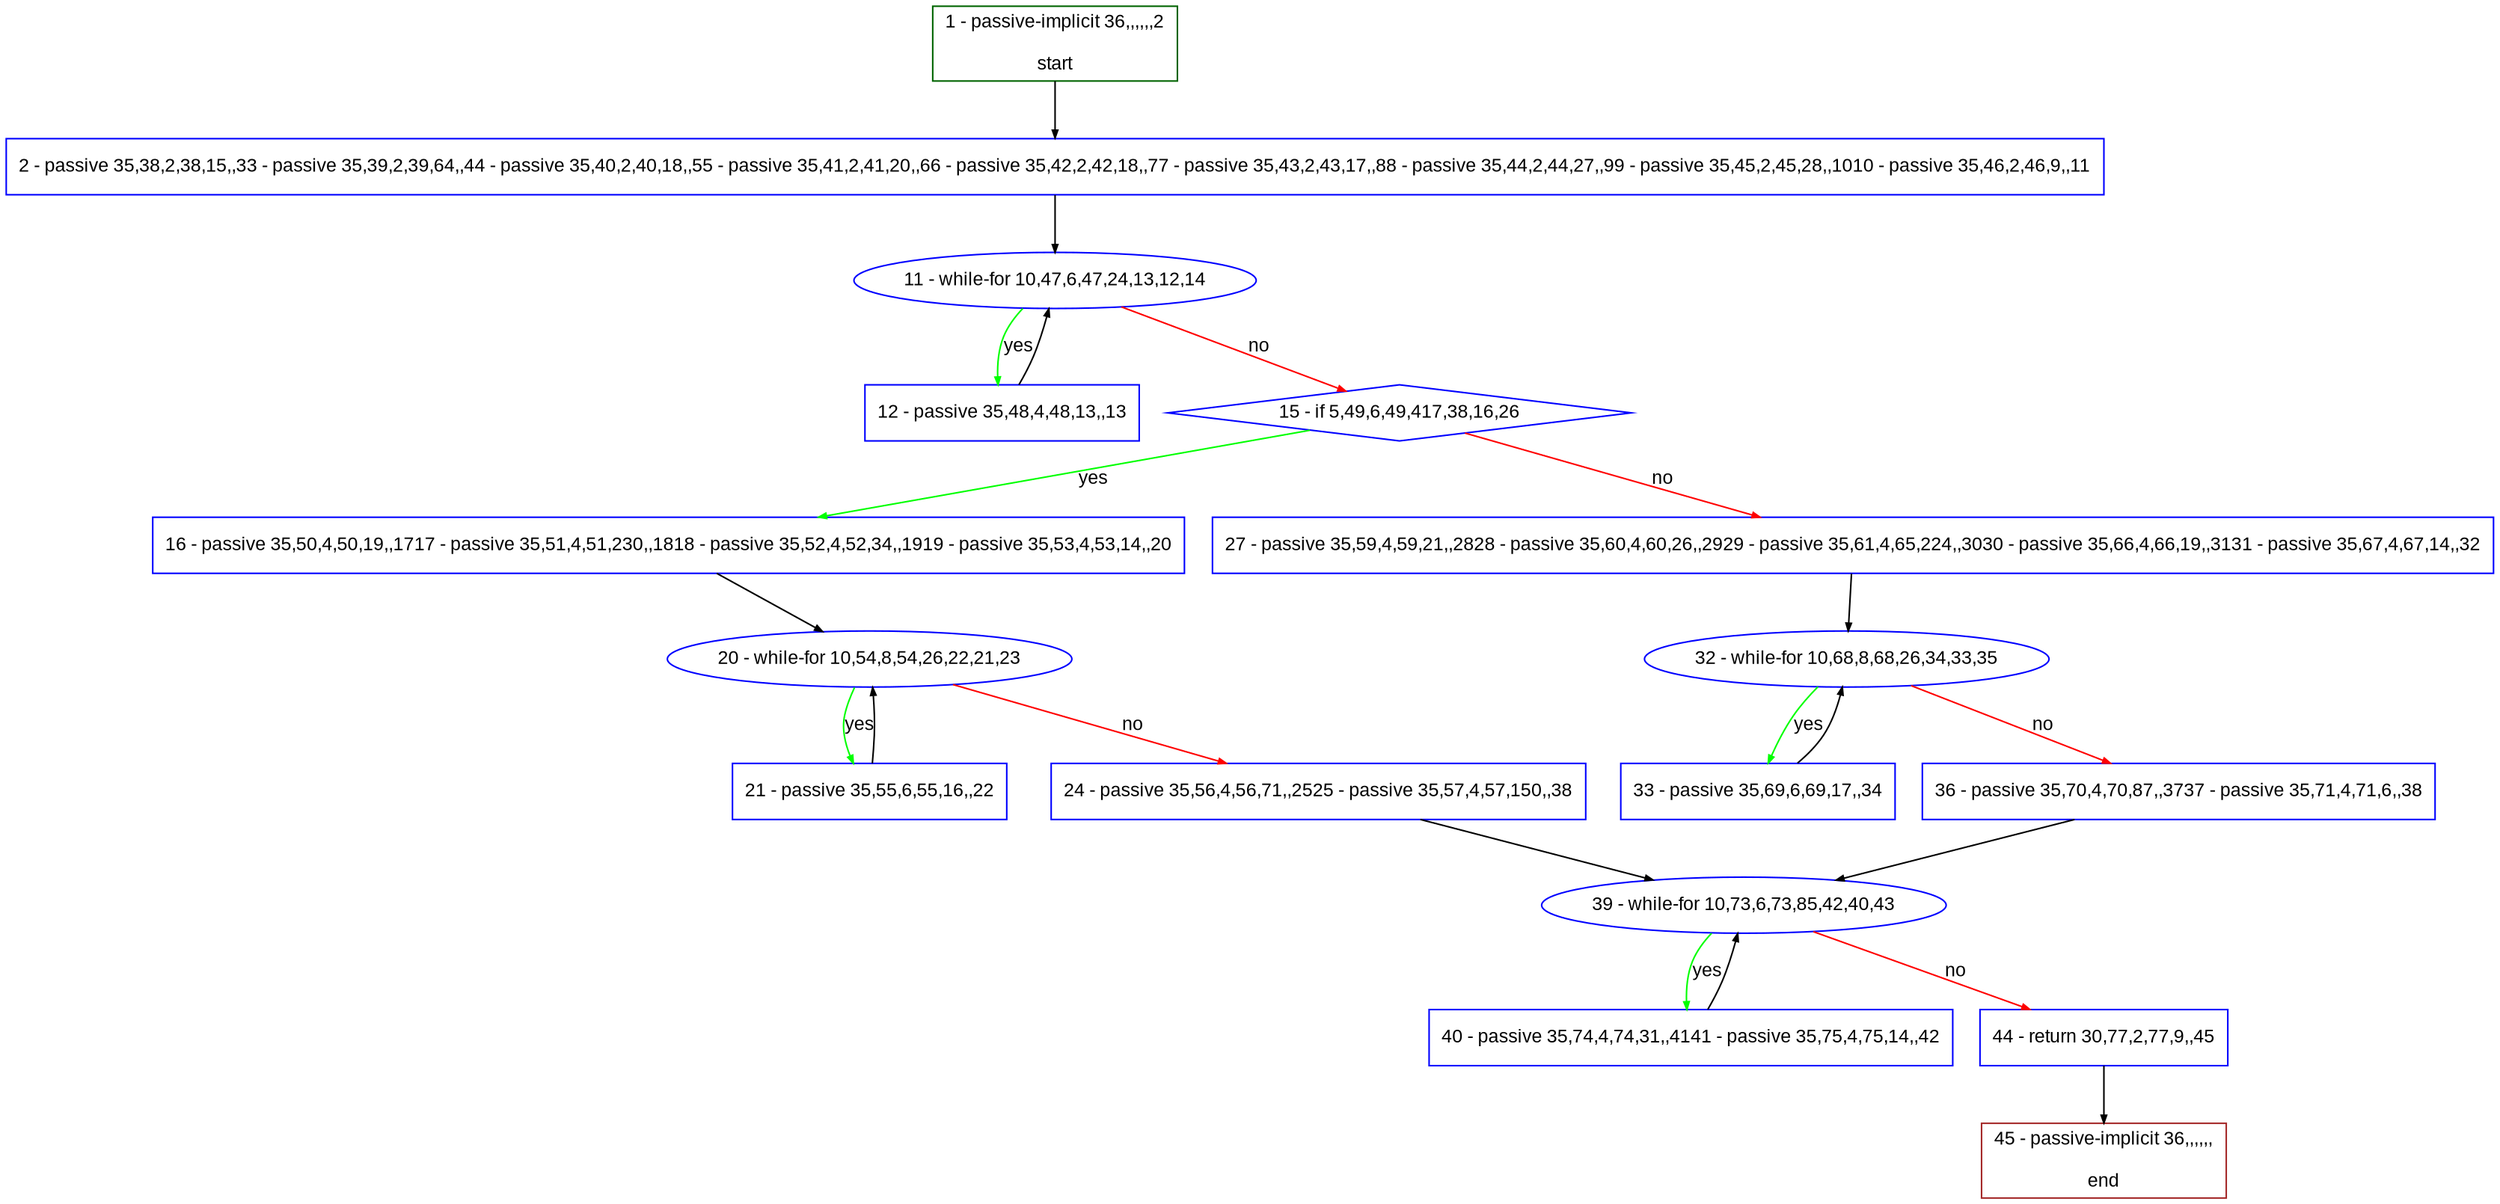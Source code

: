 digraph "" {
  graph [pack="true", label="", fontsize="12", packmode="clust", fontname="Arial", fillcolor="#FFFFCC", bgcolor="white", style="rounded,filled", compound="true"];
  node [node_initialized="no", label="", color="grey", fontsize="12", fillcolor="white", fontname="Arial", style="filled", shape="rectangle", compound="true", fixedsize="false"];
  edge [fontcolor="black", arrowhead="normal", arrowtail="none", arrowsize="0.5", ltail="", label="", color="black", fontsize="12", lhead="", fontname="Arial", dir="forward", compound="true"];
  __N1 [label="2 - passive 35,38,2,38,15,,33 - passive 35,39,2,39,64,,44 - passive 35,40,2,40,18,,55 - passive 35,41,2,41,20,,66 - passive 35,42,2,42,18,,77 - passive 35,43,2,43,17,,88 - passive 35,44,2,44,27,,99 - passive 35,45,2,45,28,,1010 - passive 35,46,2,46,9,,11", color="#0000ff", fillcolor="#ffffff", style="filled", shape="box"];
  __N2 [label="1 - passive-implicit 36,,,,,,2\n\nstart", color="#006400", fillcolor="#ffffff", style="filled", shape="box"];
  __N3 [label="11 - while-for 10,47,6,47,24,13,12,14", color="#0000ff", fillcolor="#ffffff", style="filled", shape="oval"];
  __N4 [label="12 - passive 35,48,4,48,13,,13", color="#0000ff", fillcolor="#ffffff", style="filled", shape="box"];
  __N5 [label="15 - if 5,49,6,49,417,38,16,26", color="#0000ff", fillcolor="#ffffff", style="filled", shape="diamond"];
  __N6 [label="16 - passive 35,50,4,50,19,,1717 - passive 35,51,4,51,230,,1818 - passive 35,52,4,52,34,,1919 - passive 35,53,4,53,14,,20", color="#0000ff", fillcolor="#ffffff", style="filled", shape="box"];
  __N7 [label="27 - passive 35,59,4,59,21,,2828 - passive 35,60,4,60,26,,2929 - passive 35,61,4,65,224,,3030 - passive 35,66,4,66,19,,3131 - passive 35,67,4,67,14,,32", color="#0000ff", fillcolor="#ffffff", style="filled", shape="box"];
  __N8 [label="20 - while-for 10,54,8,54,26,22,21,23", color="#0000ff", fillcolor="#ffffff", style="filled", shape="oval"];
  __N9 [label="21 - passive 35,55,6,55,16,,22", color="#0000ff", fillcolor="#ffffff", style="filled", shape="box"];
  __N10 [label="24 - passive 35,56,4,56,71,,2525 - passive 35,57,4,57,150,,38", color="#0000ff", fillcolor="#ffffff", style="filled", shape="box"];
  __N11 [label="39 - while-for 10,73,6,73,85,42,40,43", color="#0000ff", fillcolor="#ffffff", style="filled", shape="oval"];
  __N12 [label="32 - while-for 10,68,8,68,26,34,33,35", color="#0000ff", fillcolor="#ffffff", style="filled", shape="oval"];
  __N13 [label="33 - passive 35,69,6,69,17,,34", color="#0000ff", fillcolor="#ffffff", style="filled", shape="box"];
  __N14 [label="36 - passive 35,70,4,70,87,,3737 - passive 35,71,4,71,6,,38", color="#0000ff", fillcolor="#ffffff", style="filled", shape="box"];
  __N15 [label="40 - passive 35,74,4,74,31,,4141 - passive 35,75,4,75,14,,42", color="#0000ff", fillcolor="#ffffff", style="filled", shape="box"];
  __N16 [label="44 - return 30,77,2,77,9,,45", color="#0000ff", fillcolor="#ffffff", style="filled", shape="box"];
  __N17 [label="45 - passive-implicit 36,,,,,,\n\nend", color="#a52a2a", fillcolor="#ffffff", style="filled", shape="box"];
  __N2 -> __N1 [arrowhead="normal", arrowtail="none", color="#000000", label="", dir="forward"];
  __N1 -> __N3 [arrowhead="normal", arrowtail="none", color="#000000", label="", dir="forward"];
  __N3 -> __N4 [arrowhead="normal", arrowtail="none", color="#00ff00", label="yes", dir="forward"];
  __N4 -> __N3 [arrowhead="normal", arrowtail="none", color="#000000", label="", dir="forward"];
  __N3 -> __N5 [arrowhead="normal", arrowtail="none", color="#ff0000", label="no", dir="forward"];
  __N5 -> __N6 [arrowhead="normal", arrowtail="none", color="#00ff00", label="yes", dir="forward"];
  __N5 -> __N7 [arrowhead="normal", arrowtail="none", color="#ff0000", label="no", dir="forward"];
  __N6 -> __N8 [arrowhead="normal", arrowtail="none", color="#000000", label="", dir="forward"];
  __N8 -> __N9 [arrowhead="normal", arrowtail="none", color="#00ff00", label="yes", dir="forward"];
  __N9 -> __N8 [arrowhead="normal", arrowtail="none", color="#000000", label="", dir="forward"];
  __N8 -> __N10 [arrowhead="normal", arrowtail="none", color="#ff0000", label="no", dir="forward"];
  __N10 -> __N11 [arrowhead="normal", arrowtail="none", color="#000000", label="", dir="forward"];
  __N7 -> __N12 [arrowhead="normal", arrowtail="none", color="#000000", label="", dir="forward"];
  __N12 -> __N13 [arrowhead="normal", arrowtail="none", color="#00ff00", label="yes", dir="forward"];
  __N13 -> __N12 [arrowhead="normal", arrowtail="none", color="#000000", label="", dir="forward"];
  __N12 -> __N14 [arrowhead="normal", arrowtail="none", color="#ff0000", label="no", dir="forward"];
  __N14 -> __N11 [arrowhead="normal", arrowtail="none", color="#000000", label="", dir="forward"];
  __N11 -> __N15 [arrowhead="normal", arrowtail="none", color="#00ff00", label="yes", dir="forward"];
  __N15 -> __N11 [arrowhead="normal", arrowtail="none", color="#000000", label="", dir="forward"];
  __N11 -> __N16 [arrowhead="normal", arrowtail="none", color="#ff0000", label="no", dir="forward"];
  __N16 -> __N17 [arrowhead="normal", arrowtail="none", color="#000000", label="", dir="forward"];
}
